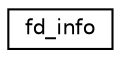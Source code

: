digraph G
{
  edge [fontname="Helvetica",fontsize="10",labelfontname="Helvetica",labelfontsize="10"];
  node [fontname="Helvetica",fontsize="10",shape=record];
  rankdir="LR";
  Node1 [label="fd_info",height=0.2,width=0.4,color="black", fillcolor="white", style="filled",URL="$structfd__info.html"];
}
